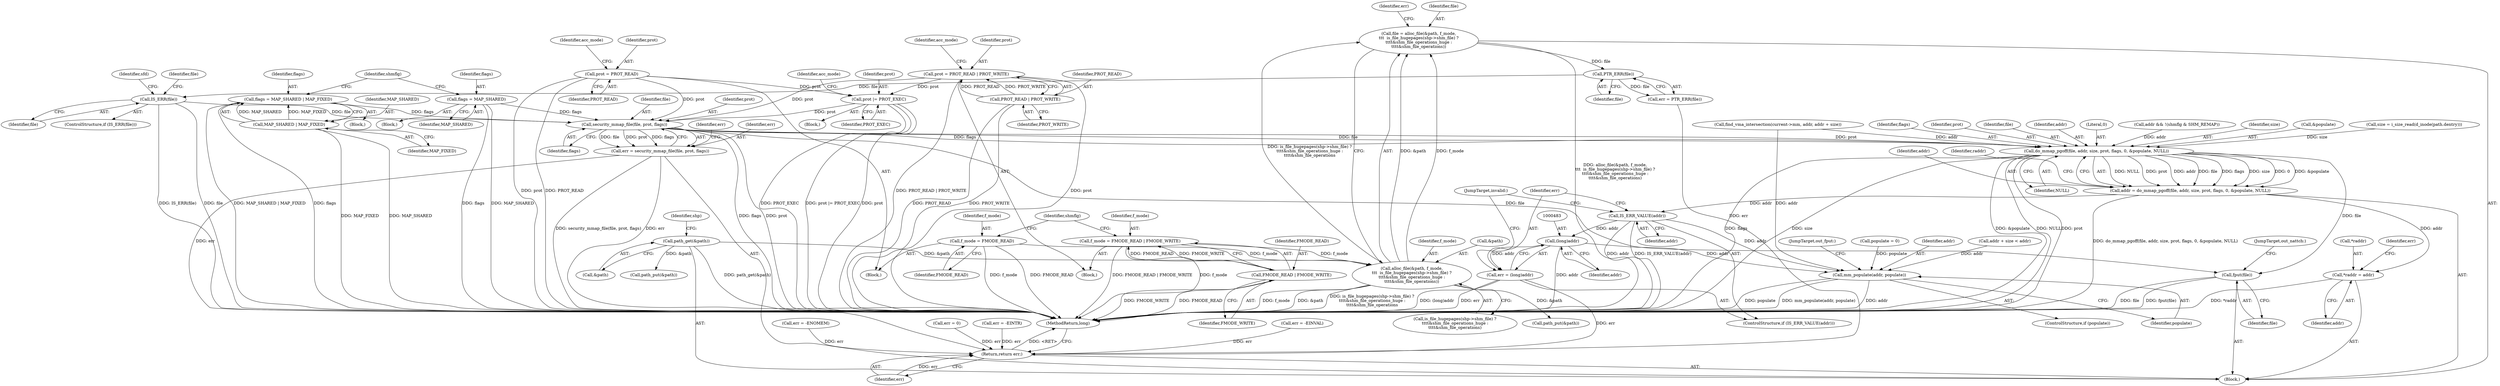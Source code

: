 digraph "0_linux_e1d35d4dc7f089e6c9c080d556feedf9c706f0c7@pointer" {
"1000408" [label="(Call,security_mmap_file(file, prot, flags))"];
"1000356" [label="(Call,IS_ERR(file))"];
"1000353" [label="(Call,PTR_ERR(file))"];
"1000336" [label="(Call,file = alloc_file(&path, f_mode,\n\t\t\t  is_file_hugepages(shp->shm_file) ?\n\t\t\t\t&shm_file_operations_huge :\n\t\t\t\t&shm_file_operations))"];
"1000338" [label="(Call,alloc_file(&path, f_mode,\n\t\t\t  is_file_hugepages(shp->shm_file) ?\n\t\t\t\t&shm_file_operations_huge :\n\t\t\t\t&shm_file_operations))"];
"1000297" [label="(Call,path_get(&path))"];
"1000207" [label="(Call,f_mode = FMODE_READ | FMODE_WRITE)"];
"1000209" [label="(Call,FMODE_READ | FMODE_WRITE)"];
"1000192" [label="(Call,f_mode = FMODE_READ)"];
"1000186" [label="(Call,prot = PROT_READ)"];
"1000217" [label="(Call,prot |= PROT_EXEC)"];
"1000197" [label="(Call,prot = PROT_READ | PROT_WRITE)"];
"1000199" [label="(Call,PROT_READ | PROT_WRITE)"];
"1000178" [label="(Call,flags = MAP_SHARED)"];
"1000166" [label="(Call,flags = MAP_SHARED | MAP_FIXED)"];
"1000168" [label="(Call,MAP_SHARED | MAP_FIXED)"];
"1000406" [label="(Call,err = security_mmap_file(file, prot, flags))"];
"1000533" [label="(Return,return err;)"];
"1000460" [label="(Call,do_mmap_pgoff(file, addr, size, prot, flags, 0, &populate, NULL))"];
"1000458" [label="(Call,addr = do_mmap_pgoff(file, addr, size, prot, flags, 0, &populate, NULL))"];
"1000470" [label="(Call,*raddr = addr)"];
"1000478" [label="(Call,IS_ERR_VALUE(addr))"];
"1000482" [label="(Call,(long)addr)"];
"1000480" [label="(Call,err = (long)addr)"];
"1000495" [label="(Call,mm_populate(addr, populate))"];
"1000499" [label="(Call,fput(file))"];
"1000471" [label="(Call,*raddr)"];
"1000203" [label="(Identifier,acc_mode)"];
"1000339" [label="(Call,&path)"];
"1000474" [label="(Call,err = 0)"];
"1000142" [label="(Block,)"];
"1000465" [label="(Identifier,flags)"];
"1000332" [label="(Call,path_put(&path))"];
"1000475" [label="(Identifier,err)"];
"1000298" [label="(Call,&path)"];
"1000354" [label="(Identifier,file)"];
"1000480" [label="(Call,err = (long)addr)"];
"1000192" [label="(Call,f_mode = FMODE_READ)"];
"1000409" [label="(Identifier,file)"];
"1000194" [label="(Identifier,FMODE_READ)"];
"1000367" [label="(Identifier,file)"];
"1000464" [label="(Identifier,prot)"];
"1000360" [label="(Identifier,sfd)"];
"1000498" [label="(JumpTarget,out_fput:)"];
"1000534" [label="(Identifier,err)"];
"1000470" [label="(Call,*raddr = addr)"];
"1000495" [label="(Call,mm_populate(addr, populate))"];
"1000170" [label="(Identifier,MAP_FIXED)"];
"1000458" [label="(Call,addr = do_mmap_pgoff(file, addr, size, prot, flags, 0, &populate, NULL))"];
"1000461" [label="(Identifier,file)"];
"1000501" [label="(JumpTarget,out_nattch:)"];
"1000462" [label="(Identifier,addr)"];
"1000196" [label="(Block,)"];
"1000183" [label="(Identifier,shmflg)"];
"1000473" [label="(Identifier,addr)"];
"1000493" [label="(ControlStructure,if (populate))"];
"1000167" [label="(Identifier,flags)"];
"1000342" [label="(Call,is_file_hugepages(shp->shm_file) ?\n\t\t\t\t&shm_file_operations_huge :\n\t\t\t\t&shm_file_operations)"];
"1000485" [label="(JumpTarget,invalid:)"];
"1000424" [label="(Call,err = -EINTR)"];
"1000207" [label="(Call,f_mode = FMODE_READ | FMODE_WRITE)"];
"1000180" [label="(Identifier,MAP_SHARED)"];
"1000460" [label="(Call,do_mmap_pgoff(file, addr, size, prot, flags, 0, &populate, NULL))"];
"1000484" [label="(Identifier,addr)"];
"1000481" [label="(Identifier,err)"];
"1000482" [label="(Call,(long)addr)"];
"1000499" [label="(Call,fput(file))"];
"1000166" [label="(Call,flags = MAP_SHARED | MAP_FIXED)"];
"1000221" [label="(Identifier,acc_mode)"];
"1000179" [label="(Identifier,flags)"];
"1000199" [label="(Call,PROT_READ | PROT_WRITE)"];
"1000336" [label="(Call,file = alloc_file(&path, f_mode,\n\t\t\t  is_file_hugepages(shp->shm_file) ?\n\t\t\t\t&shm_file_operations_huge :\n\t\t\t\t&shm_file_operations))"];
"1000469" [label="(Identifier,NULL)"];
"1000217" [label="(Call,prot |= PROT_EXEC)"];
"1000302" [label="(Identifier,shp)"];
"1000497" [label="(Identifier,populate)"];
"1000341" [label="(Identifier,f_mode)"];
"1000109" [label="(Block,)"];
"1000408" [label="(Call,security_mmap_file(file, prot, flags))"];
"1000218" [label="(Identifier,prot)"];
"1000540" [label="(MethodReturn,long)"];
"1000351" [label="(Call,err = PTR_ERR(file))"];
"1000210" [label="(Identifier,FMODE_READ)"];
"1000123" [label="(Call,populate = 0)"];
"1000219" [label="(Identifier,PROT_EXEC)"];
"1000459" [label="(Identifier,addr)"];
"1000356" [label="(Call,IS_ERR(file))"];
"1000297" [label="(Call,path_get(&path))"];
"1000410" [label="(Identifier,prot)"];
"1000198" [label="(Identifier,prot)"];
"1000477" [label="(ControlStructure,if (IS_ERR_VALUE(addr)))"];
"1000357" [label="(Identifier,file)"];
"1000208" [label="(Identifier,f_mode)"];
"1000437" [label="(Call,err = -EINVAL)"];
"1000479" [label="(Identifier,addr)"];
"1000533" [label="(Return,return err;)"];
"1000211" [label="(Identifier,FMODE_WRITE)"];
"1000209" [label="(Call,FMODE_READ | FMODE_WRITE)"];
"1000466" [label="(Literal,0)"];
"1000317" [label="(Call,err = -ENOMEM)"];
"1000430" [label="(Call,addr && !(shmflg & SHM_REMAP))"];
"1000169" [label="(Identifier,MAP_SHARED)"];
"1000193" [label="(Identifier,f_mode)"];
"1000186" [label="(Call,prot = PROT_READ)"];
"1000496" [label="(Identifier,addr)"];
"1000197" [label="(Call,prot = PROT_READ | PROT_WRITE)"];
"1000352" [label="(Identifier,err)"];
"1000178" [label="(Call,flags = MAP_SHARED)"];
"1000190" [label="(Identifier,acc_mode)"];
"1000216" [label="(Block,)"];
"1000449" [label="(Call,find_vma_intersection(current->mm, addr, addr + size))"];
"1000355" [label="(ControlStructure,if (IS_ERR(file)))"];
"1000361" [label="(Call,path_put(&path))"];
"1000463" [label="(Identifier,size)"];
"1000411" [label="(Identifier,flags)"];
"1000185" [label="(Block,)"];
"1000172" [label="(Block,)"];
"1000353" [label="(Call,PTR_ERR(file))"];
"1000467" [label="(Call,&populate)"];
"1000478" [label="(Call,IS_ERR_VALUE(addr))"];
"1000201" [label="(Identifier,PROT_WRITE)"];
"1000406" [label="(Call,err = security_mmap_file(file, prot, flags))"];
"1000338" [label="(Call,alloc_file(&path, f_mode,\n\t\t\t  is_file_hugepages(shp->shm_file) ?\n\t\t\t\t&shm_file_operations_huge :\n\t\t\t\t&shm_file_operations))"];
"1000200" [label="(Identifier,PROT_READ)"];
"1000337" [label="(Identifier,file)"];
"1000407" [label="(Identifier,err)"];
"1000413" [label="(Identifier,err)"];
"1000500" [label="(Identifier,file)"];
"1000168" [label="(Call,MAP_SHARED | MAP_FIXED)"];
"1000304" [label="(Call,size = i_size_read(d_inode(path.dentry)))"];
"1000188" [label="(Identifier,PROT_READ)"];
"1000472" [label="(Identifier,raddr)"];
"1000442" [label="(Call,addr + size < addr)"];
"1000214" [label="(Identifier,shmflg)"];
"1000187" [label="(Identifier,prot)"];
"1000408" -> "1000406"  [label="AST: "];
"1000408" -> "1000411"  [label="CFG: "];
"1000409" -> "1000408"  [label="AST: "];
"1000410" -> "1000408"  [label="AST: "];
"1000411" -> "1000408"  [label="AST: "];
"1000406" -> "1000408"  [label="CFG: "];
"1000408" -> "1000540"  [label="DDG: flags"];
"1000408" -> "1000540"  [label="DDG: prot"];
"1000408" -> "1000406"  [label="DDG: file"];
"1000408" -> "1000406"  [label="DDG: prot"];
"1000408" -> "1000406"  [label="DDG: flags"];
"1000356" -> "1000408"  [label="DDG: file"];
"1000186" -> "1000408"  [label="DDG: prot"];
"1000217" -> "1000408"  [label="DDG: prot"];
"1000197" -> "1000408"  [label="DDG: prot"];
"1000178" -> "1000408"  [label="DDG: flags"];
"1000166" -> "1000408"  [label="DDG: flags"];
"1000408" -> "1000460"  [label="DDG: file"];
"1000408" -> "1000460"  [label="DDG: prot"];
"1000408" -> "1000460"  [label="DDG: flags"];
"1000408" -> "1000499"  [label="DDG: file"];
"1000356" -> "1000355"  [label="AST: "];
"1000356" -> "1000357"  [label="CFG: "];
"1000357" -> "1000356"  [label="AST: "];
"1000360" -> "1000356"  [label="CFG: "];
"1000367" -> "1000356"  [label="CFG: "];
"1000356" -> "1000540"  [label="DDG: IS_ERR(file)"];
"1000356" -> "1000540"  [label="DDG: file"];
"1000353" -> "1000356"  [label="DDG: file"];
"1000353" -> "1000351"  [label="AST: "];
"1000353" -> "1000354"  [label="CFG: "];
"1000354" -> "1000353"  [label="AST: "];
"1000351" -> "1000353"  [label="CFG: "];
"1000353" -> "1000351"  [label="DDG: file"];
"1000336" -> "1000353"  [label="DDG: file"];
"1000336" -> "1000109"  [label="AST: "];
"1000336" -> "1000338"  [label="CFG: "];
"1000337" -> "1000336"  [label="AST: "];
"1000338" -> "1000336"  [label="AST: "];
"1000352" -> "1000336"  [label="CFG: "];
"1000336" -> "1000540"  [label="DDG: alloc_file(&path, f_mode,\n\t\t\t  is_file_hugepages(shp->shm_file) ?\n\t\t\t\t&shm_file_operations_huge :\n\t\t\t\t&shm_file_operations)"];
"1000338" -> "1000336"  [label="DDG: &path"];
"1000338" -> "1000336"  [label="DDG: f_mode"];
"1000338" -> "1000336"  [label="DDG: is_file_hugepages(shp->shm_file) ?\n\t\t\t\t&shm_file_operations_huge :\n\t\t\t\t&shm_file_operations"];
"1000338" -> "1000342"  [label="CFG: "];
"1000339" -> "1000338"  [label="AST: "];
"1000341" -> "1000338"  [label="AST: "];
"1000342" -> "1000338"  [label="AST: "];
"1000338" -> "1000540"  [label="DDG: &path"];
"1000338" -> "1000540"  [label="DDG: is_file_hugepages(shp->shm_file) ?\n\t\t\t\t&shm_file_operations_huge :\n\t\t\t\t&shm_file_operations"];
"1000338" -> "1000540"  [label="DDG: f_mode"];
"1000297" -> "1000338"  [label="DDG: &path"];
"1000207" -> "1000338"  [label="DDG: f_mode"];
"1000192" -> "1000338"  [label="DDG: f_mode"];
"1000338" -> "1000361"  [label="DDG: &path"];
"1000297" -> "1000109"  [label="AST: "];
"1000297" -> "1000298"  [label="CFG: "];
"1000298" -> "1000297"  [label="AST: "];
"1000302" -> "1000297"  [label="CFG: "];
"1000297" -> "1000540"  [label="DDG: path_get(&path)"];
"1000297" -> "1000332"  [label="DDG: &path"];
"1000207" -> "1000196"  [label="AST: "];
"1000207" -> "1000209"  [label="CFG: "];
"1000208" -> "1000207"  [label="AST: "];
"1000209" -> "1000207"  [label="AST: "];
"1000214" -> "1000207"  [label="CFG: "];
"1000207" -> "1000540"  [label="DDG: FMODE_READ | FMODE_WRITE"];
"1000207" -> "1000540"  [label="DDG: f_mode"];
"1000209" -> "1000207"  [label="DDG: FMODE_READ"];
"1000209" -> "1000207"  [label="DDG: FMODE_WRITE"];
"1000209" -> "1000211"  [label="CFG: "];
"1000210" -> "1000209"  [label="AST: "];
"1000211" -> "1000209"  [label="AST: "];
"1000209" -> "1000540"  [label="DDG: FMODE_READ"];
"1000209" -> "1000540"  [label="DDG: FMODE_WRITE"];
"1000192" -> "1000185"  [label="AST: "];
"1000192" -> "1000194"  [label="CFG: "];
"1000193" -> "1000192"  [label="AST: "];
"1000194" -> "1000192"  [label="AST: "];
"1000214" -> "1000192"  [label="CFG: "];
"1000192" -> "1000540"  [label="DDG: FMODE_READ"];
"1000192" -> "1000540"  [label="DDG: f_mode"];
"1000186" -> "1000185"  [label="AST: "];
"1000186" -> "1000188"  [label="CFG: "];
"1000187" -> "1000186"  [label="AST: "];
"1000188" -> "1000186"  [label="AST: "];
"1000190" -> "1000186"  [label="CFG: "];
"1000186" -> "1000540"  [label="DDG: PROT_READ"];
"1000186" -> "1000540"  [label="DDG: prot"];
"1000186" -> "1000217"  [label="DDG: prot"];
"1000217" -> "1000216"  [label="AST: "];
"1000217" -> "1000219"  [label="CFG: "];
"1000218" -> "1000217"  [label="AST: "];
"1000219" -> "1000217"  [label="AST: "];
"1000221" -> "1000217"  [label="CFG: "];
"1000217" -> "1000540"  [label="DDG: PROT_EXEC"];
"1000217" -> "1000540"  [label="DDG: prot |= PROT_EXEC"];
"1000217" -> "1000540"  [label="DDG: prot"];
"1000197" -> "1000217"  [label="DDG: prot"];
"1000197" -> "1000196"  [label="AST: "];
"1000197" -> "1000199"  [label="CFG: "];
"1000198" -> "1000197"  [label="AST: "];
"1000199" -> "1000197"  [label="AST: "];
"1000203" -> "1000197"  [label="CFG: "];
"1000197" -> "1000540"  [label="DDG: PROT_READ | PROT_WRITE"];
"1000197" -> "1000540"  [label="DDG: prot"];
"1000199" -> "1000197"  [label="DDG: PROT_READ"];
"1000199" -> "1000197"  [label="DDG: PROT_WRITE"];
"1000199" -> "1000201"  [label="CFG: "];
"1000200" -> "1000199"  [label="AST: "];
"1000201" -> "1000199"  [label="AST: "];
"1000199" -> "1000540"  [label="DDG: PROT_WRITE"];
"1000199" -> "1000540"  [label="DDG: PROT_READ"];
"1000178" -> "1000172"  [label="AST: "];
"1000178" -> "1000180"  [label="CFG: "];
"1000179" -> "1000178"  [label="AST: "];
"1000180" -> "1000178"  [label="AST: "];
"1000183" -> "1000178"  [label="CFG: "];
"1000178" -> "1000540"  [label="DDG: flags"];
"1000178" -> "1000540"  [label="DDG: MAP_SHARED"];
"1000166" -> "1000142"  [label="AST: "];
"1000166" -> "1000168"  [label="CFG: "];
"1000167" -> "1000166"  [label="AST: "];
"1000168" -> "1000166"  [label="AST: "];
"1000183" -> "1000166"  [label="CFG: "];
"1000166" -> "1000540"  [label="DDG: MAP_SHARED | MAP_FIXED"];
"1000166" -> "1000540"  [label="DDG: flags"];
"1000168" -> "1000166"  [label="DDG: MAP_SHARED"];
"1000168" -> "1000166"  [label="DDG: MAP_FIXED"];
"1000168" -> "1000170"  [label="CFG: "];
"1000169" -> "1000168"  [label="AST: "];
"1000170" -> "1000168"  [label="AST: "];
"1000168" -> "1000540"  [label="DDG: MAP_SHARED"];
"1000168" -> "1000540"  [label="DDG: MAP_FIXED"];
"1000406" -> "1000109"  [label="AST: "];
"1000407" -> "1000406"  [label="AST: "];
"1000413" -> "1000406"  [label="CFG: "];
"1000406" -> "1000540"  [label="DDG: err"];
"1000406" -> "1000540"  [label="DDG: security_mmap_file(file, prot, flags)"];
"1000406" -> "1000533"  [label="DDG: err"];
"1000533" -> "1000109"  [label="AST: "];
"1000533" -> "1000534"  [label="CFG: "];
"1000534" -> "1000533"  [label="AST: "];
"1000540" -> "1000533"  [label="CFG: "];
"1000533" -> "1000540"  [label="DDG: <RET>"];
"1000534" -> "1000533"  [label="DDG: err"];
"1000317" -> "1000533"  [label="DDG: err"];
"1000437" -> "1000533"  [label="DDG: err"];
"1000424" -> "1000533"  [label="DDG: err"];
"1000474" -> "1000533"  [label="DDG: err"];
"1000351" -> "1000533"  [label="DDG: err"];
"1000480" -> "1000533"  [label="DDG: err"];
"1000460" -> "1000458"  [label="AST: "];
"1000460" -> "1000469"  [label="CFG: "];
"1000461" -> "1000460"  [label="AST: "];
"1000462" -> "1000460"  [label="AST: "];
"1000463" -> "1000460"  [label="AST: "];
"1000464" -> "1000460"  [label="AST: "];
"1000465" -> "1000460"  [label="AST: "];
"1000466" -> "1000460"  [label="AST: "];
"1000467" -> "1000460"  [label="AST: "];
"1000469" -> "1000460"  [label="AST: "];
"1000458" -> "1000460"  [label="CFG: "];
"1000460" -> "1000540"  [label="DDG: flags"];
"1000460" -> "1000540"  [label="DDG: size"];
"1000460" -> "1000540"  [label="DDG: &populate"];
"1000460" -> "1000540"  [label="DDG: NULL"];
"1000460" -> "1000540"  [label="DDG: prot"];
"1000460" -> "1000458"  [label="DDG: NULL"];
"1000460" -> "1000458"  [label="DDG: prot"];
"1000460" -> "1000458"  [label="DDG: addr"];
"1000460" -> "1000458"  [label="DDG: file"];
"1000460" -> "1000458"  [label="DDG: flags"];
"1000460" -> "1000458"  [label="DDG: size"];
"1000460" -> "1000458"  [label="DDG: 0"];
"1000460" -> "1000458"  [label="DDG: &populate"];
"1000430" -> "1000460"  [label="DDG: addr"];
"1000449" -> "1000460"  [label="DDG: addr"];
"1000304" -> "1000460"  [label="DDG: size"];
"1000460" -> "1000499"  [label="DDG: file"];
"1000458" -> "1000109"  [label="AST: "];
"1000459" -> "1000458"  [label="AST: "];
"1000472" -> "1000458"  [label="CFG: "];
"1000458" -> "1000540"  [label="DDG: do_mmap_pgoff(file, addr, size, prot, flags, 0, &populate, NULL)"];
"1000458" -> "1000470"  [label="DDG: addr"];
"1000458" -> "1000478"  [label="DDG: addr"];
"1000470" -> "1000109"  [label="AST: "];
"1000470" -> "1000473"  [label="CFG: "];
"1000471" -> "1000470"  [label="AST: "];
"1000473" -> "1000470"  [label="AST: "];
"1000475" -> "1000470"  [label="CFG: "];
"1000470" -> "1000540"  [label="DDG: *raddr"];
"1000478" -> "1000477"  [label="AST: "];
"1000478" -> "1000479"  [label="CFG: "];
"1000479" -> "1000478"  [label="AST: "];
"1000481" -> "1000478"  [label="CFG: "];
"1000485" -> "1000478"  [label="CFG: "];
"1000478" -> "1000540"  [label="DDG: addr"];
"1000478" -> "1000540"  [label="DDG: IS_ERR_VALUE(addr)"];
"1000478" -> "1000482"  [label="DDG: addr"];
"1000478" -> "1000495"  [label="DDG: addr"];
"1000482" -> "1000480"  [label="AST: "];
"1000482" -> "1000484"  [label="CFG: "];
"1000483" -> "1000482"  [label="AST: "];
"1000484" -> "1000482"  [label="AST: "];
"1000480" -> "1000482"  [label="CFG: "];
"1000482" -> "1000540"  [label="DDG: addr"];
"1000482" -> "1000480"  [label="DDG: addr"];
"1000482" -> "1000495"  [label="DDG: addr"];
"1000480" -> "1000477"  [label="AST: "];
"1000481" -> "1000480"  [label="AST: "];
"1000485" -> "1000480"  [label="CFG: "];
"1000480" -> "1000540"  [label="DDG: err"];
"1000480" -> "1000540"  [label="DDG: (long)addr"];
"1000495" -> "1000493"  [label="AST: "];
"1000495" -> "1000497"  [label="CFG: "];
"1000496" -> "1000495"  [label="AST: "];
"1000497" -> "1000495"  [label="AST: "];
"1000498" -> "1000495"  [label="CFG: "];
"1000495" -> "1000540"  [label="DDG: addr"];
"1000495" -> "1000540"  [label="DDG: populate"];
"1000495" -> "1000540"  [label="DDG: mm_populate(addr, populate)"];
"1000449" -> "1000495"  [label="DDG: addr"];
"1000442" -> "1000495"  [label="DDG: addr"];
"1000123" -> "1000495"  [label="DDG: populate"];
"1000499" -> "1000109"  [label="AST: "];
"1000499" -> "1000500"  [label="CFG: "];
"1000500" -> "1000499"  [label="AST: "];
"1000501" -> "1000499"  [label="CFG: "];
"1000499" -> "1000540"  [label="DDG: fput(file)"];
"1000499" -> "1000540"  [label="DDG: file"];
}
